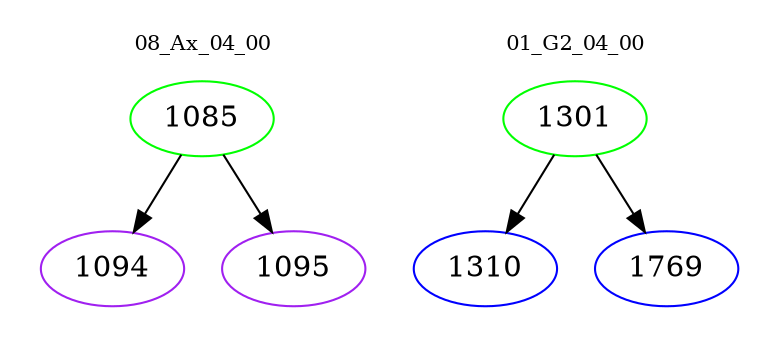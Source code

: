 digraph{
subgraph cluster_0 {
color = white
label = "08_Ax_04_00";
fontsize=10;
T0_1085 [label="1085", color="green"]
T0_1085 -> T0_1094 [color="black"]
T0_1094 [label="1094", color="purple"]
T0_1085 -> T0_1095 [color="black"]
T0_1095 [label="1095", color="purple"]
}
subgraph cluster_1 {
color = white
label = "01_G2_04_00";
fontsize=10;
T1_1301 [label="1301", color="green"]
T1_1301 -> T1_1310 [color="black"]
T1_1310 [label="1310", color="blue"]
T1_1301 -> T1_1769 [color="black"]
T1_1769 [label="1769", color="blue"]
}
}
